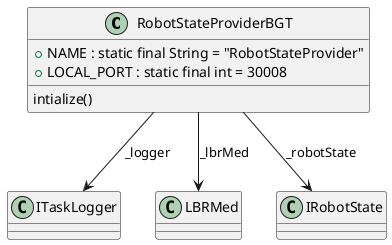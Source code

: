 @startuml
class RobotStateProviderBGT
RobotStateProviderBGT : + NAME : static final String = "RobotStateProvider"
RobotStateProviderBGT : + LOCAL_PORT : static final int = 30008
RobotStateProviderBGT --> ITaskLogger : _logger
RobotStateProviderBGT --> LBRMed : _lbrMed
RobotStateProviderBGT --> IRobotState : _robotState
RobotStateProviderBGT : intialize()

@end
